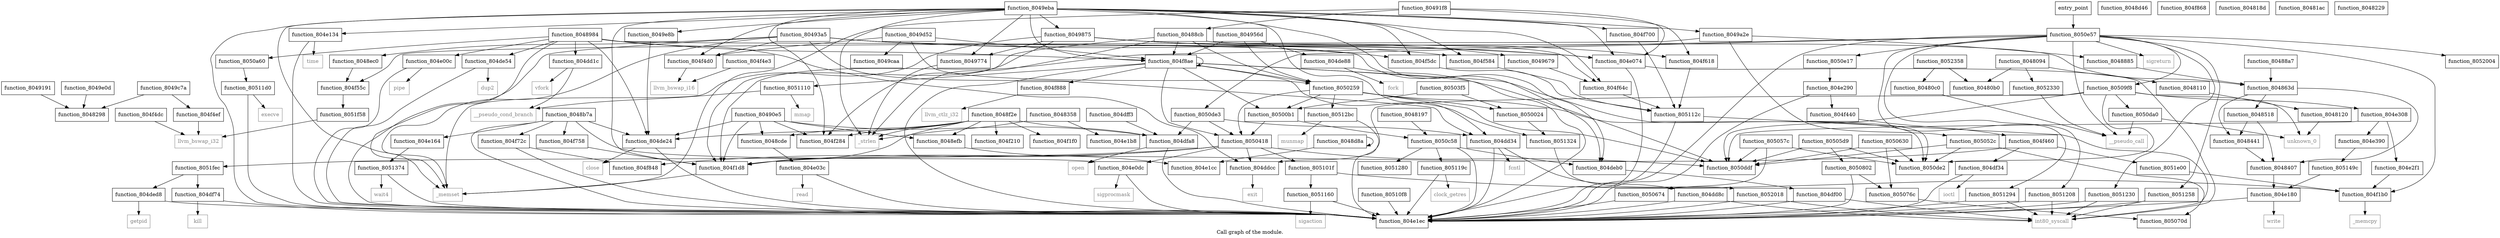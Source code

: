 digraph "Call graph of the module." {
  label="Call graph of the module.";
  node [shape=record];

  Node_function_8048298 [label="{function_8048298}"];
  Node_function_8048358 [label="{function_8048358}"];
  Node_function_8048407 [label="{function_8048407}"];
  Node_function_8048441 [label="{function_8048441}"];
  Node_function_804956d [label="{function_804956d}"];
  Node_function_8048518 [label="{function_8048518}"];
  Node_function_80488a7 [label="{function_80488a7}"];
  Node_function_80488cb [label="{function_80488cb}"];
  Node_function_804863d [label="{function_804863d}"];
  Node_function_8048984 [label="{function_8048984}"];
  Node_function_8048885 [label="{function_8048885}"];
  Node_function_8048b7a [label="{function_8048b7a}"];
  Node_function_8048cde [label="{function_8048cde}"];
  Node_function_8048d46 [label="{function_8048d46}"];
  Node_function_8048d8a [label="{function_8048d8a}"];
  Node_function_8048ec0 [label="{function_8048ec0}"];
  Node_function_8048efb [label="{function_8048efb}"];
  Node_function_8048f2e [label="{function_8048f2e}"];
  Node_function_80490e5 [label="{function_80490e5}"];
  Node_function_8049191 [label="{function_8049191}"];
  Node_function_80491f8 [label="{function_80491f8}"];
  Node_function_80493a5 [label="{function_80493a5}"];
  Node_function_804e1b8 [label="{function_804e1b8}"];
  Node_function_8049679 [label="{function_8049679}"];
  Node_function_8049774 [label="{function_8049774}"];
  Node_function_8049875 [label="{function_8049875}"];
  Node_function_8049a2e [label="{function_8049a2e}"];
  Node_function_8049c7a [label="{function_8049c7a}"];
  Node_function_8049caa [label="{function_8049caa}"];
  Node_function_8049d52 [label="{function_8049d52}"];
  Node_function_8049e0d [label="{function_8049e0d}"];
  Node_function_8049e8b [label="{function_8049e8b}"];
  Node_function_8049eba [label="{function_8049eba}"];
  Node_function_804dd1c [label="{function_804dd1c}"];
  Node_function_804dd34 [label="{function_804dd34}"];
  Node_function_804dd8c [label="{function_804dd8c}"];
  Node_function_804ddcc [label="{function_804ddcc}"];
  Node_function_804de24 [label="{function_804de24}"];
  Node_function_804de54 [label="{function_804de54}"];
  Node_function_804de88 [label="{function_804de88}"];
  Node_function_804deb0 [label="{function_804deb0}"];
  Node_function_804ded8 [label="{function_804ded8}"];
  Node_function_804df00 [label="{function_804df00}"];
  Node_function_804df34 [label="{function_804df34}"];
  Node_function_804df74 [label="{function_804df74}"];
  Node_function_804dfa8 [label="{function_804dfa8}"];
  Node_function_804dff3 [label="{function_804dff3}"];
  Node_function_804e00c [label="{function_804e00c}"];
  Node_function_804e03c [label="{function_804e03c}"];
  Node_function_804e074 [label="{function_804e074}"];
  Node_function_804e0dc [label="{function_804e0dc}"];
  Node_function_804e134 [label="{function_804e134}"];
  Node_function_804e164 [label="{function_804e164}"];
  Node_function_804e180 [label="{function_804e180}"];
  Node_function_80512bc [label="{function_80512bc}"];
  Node_function_804e1cc [label="{function_804e1cc}"];
  Node_function_804e1ec [label="{function_804e1ec}"];
  Node_function_804e290 [label="{function_804e290}"];
  Node_function_804e2f1 [label="{function_804e2f1}"];
  Node_function_804e308 [label="{function_804e308}"];
  Node_function_804e390 [label="{function_804e390}"];
  Node_function_804f1b0 [label="{function_804f1b0}"];
  Node_function_804f1d8 [label="{function_804f1d8}"];
  Node_function_804f1f0 [label="{function_804f1f0}"];
  Node_function_804f210 [label="{function_804f210}"];
  Node_function_804f284 [label="{function_804f284}"];
  Node_function_804f440 [label="{function_804f440}"];
  Node_function_804f460 [label="{function_804f460}"];
  Node_function_804f4d0 [label="{function_804f4d0}"];
  Node_function_804f4dc [label="{function_804f4dc}"];
  Node_function_804f4e3 [label="{function_804f4e3}"];
  Node_function_804f4ef [label="{function_804f4ef}"];
  Node_function_804f55c [label="{function_804f55c}"];
  Node_function_804f584 [label="{function_804f584}"];
  Node_function_804f5dc [label="{function_804f5dc}"];
  Node_function_804f618 [label="{function_804f618}"];
  Node_function_804f64c [label="{function_804f64c}"];
  Node_function_804f700 [label="{function_804f700}"];
  Node_function_804f72c [label="{function_804f72c}"];
  Node_function_804f758 [label="{function_804f758}"];
  Node_function_804f848 [label="{function_804f848}"];
  Node_function_804f868 [label="{function_804f868}"];
  Node_function_804f888 [label="{function_804f888}"];
  Node_function_804f8ae [label="{function_804f8ae}"];
  Node_function_8050024 [label="{function_8050024}"];
  Node_function_80500b1 [label="{function_80500b1}"];
  Node_function_8050259 [label="{function_8050259}"];
  Node_function_80503f5 [label="{function_80503f5}"];
  Node_function_8050418 [label="{function_8050418}"];
  Node_function_805052c [label="{function_805052c}"];
  Node_function_805057c [label="{function_805057c}"];
  Node_function_80505d9 [label="{function_80505d9}"];
  Node_function_8050630 [label="{function_8050630}"];
  Node_function_8050674 [label="{function_8050674}"];
  Node_function_805070d [label="{function_805070d}"];
  Node_function_805076c [label="{function_805076c}"];
  Node_function_8050802 [label="{function_8050802}"];
  Node_function_80509f8 [label="{function_80509f8}"];
  Node_function_8050a60 [label="{function_8050a60}"];
  Node_function_8050c58 [label="{function_8050c58}"];
  Node_function_8050da0 [label="{function_8050da0}"];
  Node_function_8050ddf [label="{function_8050ddf}"];
  Node_function_8050de2 [label="{function_8050de2}"];
  Node_function_8050de3 [label="{function_8050de3}"];
  Node_function_8050e17 [label="{function_8050e17}"];
  Node_function_8050e57 [label="{function_8050e57}"];
  Node_function_805101f [label="{function_805101f}"];
  Node_function_80510f8 [label="{function_80510f8}"];
  Node_function_8051110 [label="{function_8051110}"];
  Node_function_805112c [label="{function_805112c}"];
  Node_function_8051160 [label="{function_8051160}"];
  Node_function_805119c [label="{function_805119c}"];
  Node_function_80511d0 [label="{function_80511d0}"];
  Node_function_8051208 [label="{function_8051208}"];
  Node_function_8051230 [label="{function_8051230}"];
  Node_function_8051258 [label="{function_8051258}"];
  Node_function_8051280 [label="{function_8051280}"];
  Node_function_8051294 [label="{function_8051294}"];
  Node_function_8051324 [label="{function_8051324}"];
  Node_function_8051374 [label="{function_8051374}"];
  Node_function_805149c [label="{function_805149c}"];
  Node_function_8051e00 [label="{function_8051e00}"];
  Node_function_8051f58 [label="{function_8051f58}"];
  Node_function_8051fec [label="{function_8051fec}"];
  Node_function_8052004 [label="{function_8052004}"];
  Node_function_8052018 [label="{function_8052018}"];
  Node_function_8052330 [label="{function_8052330}"];
  Node_function_8052358 [label="{function_8052358}"];
  Node_llvm_ctlz_i32 [color="gray50", fontcolor="gray50", label="{llvm_ctlz_i32}"];
  Node_llvm_bswap_i32 [color="gray50", fontcolor="gray50", label="{llvm_bswap_i32}"];
  Node__strlen [color="gray50", fontcolor="gray50", label="{_strlen}"];
  Node__memset [color="gray50", fontcolor="gray50", label="{_memset}"];
  Node__memcpy [color="gray50", fontcolor="gray50", label="{_memcpy}"];
  Node_llvm_bswap_i16 [color="gray50", fontcolor="gray50", label="{llvm_bswap_i16}"];
  Node_unknown_0 [color="gray50", fontcolor="gray50", label="{unknown_0}"];
  Node_vfork [color="gray50", fontcolor="gray50", label="{vfork}"];
  Node_fcntl [color="gray50", fontcolor="gray50", label="{fcntl}"];
  Node_int80_syscall [color="gray50", fontcolor="gray50", label="{int80_syscall}"];
  Node_exit [color="gray50", fontcolor="gray50", label="{exit}"];
  Node_close [color="gray50", fontcolor="gray50", label="{close}"];
  Node_dup2 [color="gray50", fontcolor="gray50", label="{dup2}"];
  Node_fork [color="gray50", fontcolor="gray50", label="{fork}"];
  Node_getpid [color="gray50", fontcolor="gray50", label="{getpid}"];
  Node_ioctl [color="gray50", fontcolor="gray50", label="{ioctl}"];
  Node_kill [color="gray50", fontcolor="gray50", label="{kill}"];
  Node_open [color="gray50", fontcolor="gray50", label="{open}"];
  Node_pipe [color="gray50", fontcolor="gray50", label="{pipe}"];
  Node_read [color="gray50", fontcolor="gray50", label="{read}"];
  Node_sigprocmask [color="gray50", fontcolor="gray50", label="{sigprocmask}"];
  Node_time [color="gray50", fontcolor="gray50", label="{time}"];
  Node_write [color="gray50", fontcolor="gray50", label="{write}"];
  Node_sigreturn [color="gray50", fontcolor="gray50", label="{sigreturn}"];
  Node_mmap [color="gray50", fontcolor="gray50", label="{mmap}"];
  Node_sigaction [color="gray50", fontcolor="gray50", label="{sigaction}"];
  Node_clock_getres [color="gray50", fontcolor="gray50", label="{clock_getres}"];
  Node_execve [color="gray50", fontcolor="gray50", label="{execve}"];
  Node_munmap [color="gray50", fontcolor="gray50", label="{munmap}"];
  Node_wait4 [color="gray50", fontcolor="gray50", label="{wait4}"];
  Node___pseudo_call [color="gray50", fontcolor="gray50", label="{__pseudo_call}"];
  Node___pseudo_cond_branch [color="gray50", fontcolor="gray50", label="{__pseudo_cond_branch}"];
  Node_function_8048094 [label="{function_8048094}"];
  Node_function_80480b0 [label="{function_80480b0}"];
  Node_function_80480c0 [label="{function_80480c0}"];
  Node_function_8048110 [label="{function_8048110}"];
  Node_function_8048120 [label="{function_8048120}"];
  Node_entry_point [label="{entry_point}"];
  Node_function_804818d [label="{function_804818d}"];
  Node_function_8048197 [label="{function_8048197}"];
  Node_function_80481ac [label="{function_80481ac}"];
  Node_function_8048229 [label="{function_8048229}"];
  Node_function_8048358 -> Node_function_804e1b8;
  Node_function_8048358 -> Node__strlen;
  Node_function_8048407 -> Node_function_804e180;
  Node_function_8048441 -> Node_function_8048407;
  Node_function_804956d -> Node_function_804de88;
  Node_function_804956d -> Node_function_804f8ae;
  Node_function_804956d -> Node_function_8050259;
  Node_function_8048518 -> Node_function_8048407;
  Node_function_8048518 -> Node_function_8048441;
  Node_function_80488a7 -> Node_function_804863d;
  Node_function_80488cb -> Node_function_804863d;
  Node_function_80488cb -> Node_function_804f1d8;
  Node_function_80488cb -> Node_function_804f64c;
  Node_function_80488cb -> Node_function_804f8ae;
  Node_function_80488cb -> Node_function_8050259;
  Node_function_80488cb -> Node__strlen;
  Node_function_804863d -> Node_function_8048407;
  Node_function_804863d -> Node_function_8048441;
  Node_function_804863d -> Node_function_8048518;
  Node_function_8048984 -> Node_function_804dd1c;
  Node_function_8048984 -> Node_function_804ddcc;
  Node_function_8048984 -> Node_function_804de24;
  Node_function_8048984 -> Node_function_804de54;
  Node_function_8048984 -> Node_function_804deb0;
  Node_function_8048984 -> Node_function_804e00c;
  Node_function_8048984 -> Node_function_804f8ae;
  Node_function_8048984 -> Node_function_8050a60;
  Node_function_8048984 -> Node__memset;
  Node_function_8048885 -> Node_function_804863d;
  Node_function_8048b7a -> Node_function_804de24;
  Node_function_8048b7a -> Node_function_804e0dc;
  Node_function_8048b7a -> Node_function_804e164;
  Node_function_8048b7a -> Node_function_804e1ec;
  Node_function_8048b7a -> Node_function_804f72c;
  Node_function_8048b7a -> Node_function_804f758;
  Node_function_8048cde -> Node_function_804e03c;
  Node_function_8048d8a -> Node_function_8048d8a;
  Node_function_8048d8a -> Node_function_804e1cc;
  Node_function_8048ec0 -> Node_function_804f55c;
  Node_function_8048efb -> Node_function_804e1cc;
  Node_function_8048f2e -> Node_function_8048cde;
  Node_function_8048f2e -> Node_function_8048efb;
  Node_function_8048f2e -> Node_function_804de24;
  Node_function_8048f2e -> Node_function_804dfa8;
  Node_function_8048f2e -> Node_function_804f1d8;
  Node_function_8048f2e -> Node_function_804f1f0;
  Node_function_8048f2e -> Node_function_804f210;
  Node_function_8048f2e -> Node_function_804f284;
  Node_function_8048f2e -> Node__strlen;
  Node_function_80490e5 -> Node_function_8048cde;
  Node_function_80490e5 -> Node_function_8048efb;
  Node_function_80490e5 -> Node_function_804de24;
  Node_function_80490e5 -> Node_function_804dfa8;
  Node_function_80490e5 -> Node_function_804f1d8;
  Node_function_80490e5 -> Node_function_804f284;
  Node_function_8049191 -> Node_function_8048298;
  Node_function_80491f8 -> Node_function_80488cb;
  Node_function_80491f8 -> Node_function_804e074;
  Node_function_80491f8 -> Node_function_804f618;
  Node_function_80491f8 -> Node__memset;
  Node_function_80493a5 -> Node_function_8048ec0;
  Node_function_80493a5 -> Node_function_804dd34;
  Node_function_80493a5 -> Node_function_804e074;
  Node_function_80493a5 -> Node_function_804e1ec;
  Node_function_80493a5 -> Node_function_804f4d0;
  Node_function_80493a5 -> Node_function_804f584;
  Node_function_80493a5 -> Node_function_804f5dc;
  Node_function_80493a5 -> Node__memset;
  Node_function_8049679 -> Node_function_804f64c;
  Node_function_8049774 -> Node__strlen;
  Node_function_8049875 -> Node_function_8049679;
  Node_function_8049875 -> Node_function_8049774;
  Node_function_8049875 -> Node_function_804e074;
  Node_function_8049875 -> Node_function_804f284;
  Node_function_8049875 -> Node_function_804f618;
  Node_function_8049875 -> Node__memset;
  Node_function_8049a2e -> Node_function_8048885;
  Node_function_8049a2e -> Node_function_804f55c;
  Node_function_8049a2e -> Node_function_805052c;
  Node_function_8049c7a -> Node_function_8048298;
  Node_function_8049c7a -> Node_function_804f4ef;
  Node_function_8049d52 -> Node_function_8049caa;
  Node_function_8049d52 -> Node_function_804f4d0;
  Node_function_8049d52 -> Node_function_804f8ae;
  Node_function_8049d52 -> Node_function_8050259;
  Node_function_8049e0d -> Node_function_8048298;
  Node_function_8049e8b -> Node_function_804de24;
  Node_function_8049eba -> Node_function_8049774;
  Node_function_8049eba -> Node_function_8049875;
  Node_function_8049eba -> Node_function_8049a2e;
  Node_function_8049eba -> Node_function_8049e8b;
  Node_function_8049eba -> Node_function_804dd34;
  Node_function_8049eba -> Node_function_804deb0;
  Node_function_8049eba -> Node_function_804e074;
  Node_function_8049eba -> Node_function_804e134;
  Node_function_8049eba -> Node_function_804e1ec;
  Node_function_8049eba -> Node_function_804f1d8;
  Node_function_8049eba -> Node_function_804f284;
  Node_function_8049eba -> Node_function_804f4d0;
  Node_function_8049eba -> Node_function_804f584;
  Node_function_8049eba -> Node_function_804f5dc;
  Node_function_8049eba -> Node_function_804f64c;
  Node_function_8049eba -> Node_function_804f700;
  Node_function_8049eba -> Node_function_804f8ae;
  Node_function_8049eba -> Node__strlen;
  Node_function_8049eba -> Node__memset;
  Node_function_804dd1c -> Node_vfork;
  Node_function_804dd1c -> Node___pseudo_cond_branch;
  Node_function_804dd34 -> Node_function_804dd8c;
  Node_function_804dd34 -> Node_function_804e1ec;
  Node_function_804dd34 -> Node_fcntl;
  Node_function_804dd8c -> Node_function_804e1ec;
  Node_function_804dd8c -> Node_int80_syscall;
  Node_function_804ddcc -> Node_exit;
  Node_function_804de24 -> Node_function_804e1ec;
  Node_function_804de24 -> Node_close;
  Node_function_804de54 -> Node_function_804e1ec;
  Node_function_804de54 -> Node_dup2;
  Node_function_804de88 -> Node_function_804e1ec;
  Node_function_804de88 -> Node_fork;
  Node_function_804deb0 -> Node_function_804df00;
  Node_function_804ded8 -> Node_function_804e1ec;
  Node_function_804ded8 -> Node_getpid;
  Node_function_804df00 -> Node_function_804e1ec;
  Node_function_804df00 -> Node_int80_syscall;
  Node_function_804df34 -> Node_function_804e1ec;
  Node_function_804df34 -> Node_ioctl;
  Node_function_804df74 -> Node_function_804e1ec;
  Node_function_804df74 -> Node_kill;
  Node_function_804dfa8 -> Node_function_804e1ec;
  Node_function_804dfa8 -> Node_open;
  Node_function_804dff3 -> Node_function_804dfa8;
  Node_function_804e00c -> Node_function_804e1ec;
  Node_function_804e00c -> Node_pipe;
  Node_function_804e03c -> Node_function_804e1ec;
  Node_function_804e03c -> Node_read;
  Node_function_804e074 -> Node_function_804e1ec;
  Node_function_804e074 -> Node_int80_syscall;
  Node_function_804e0dc -> Node_function_804e1ec;
  Node_function_804e0dc -> Node_sigprocmask;
  Node_function_804e134 -> Node_function_804e1ec;
  Node_function_804e134 -> Node_time;
  Node_function_804e164 -> Node_function_8051374;
  Node_function_804e180 -> Node_function_804e1ec;
  Node_function_804e180 -> Node_write;
  Node_function_80512bc -> Node_function_804e1ec;
  Node_function_80512bc -> Node_munmap;
  Node_function_804e290 -> Node_function_804e1ec;
  Node_function_804e290 -> Node_function_804f440;
  Node_function_804e2f1 -> Node_function_804f1b0;
  Node_function_804e308 -> Node_function_804e2f1;
  Node_function_804e308 -> Node_function_804e390;
  Node_function_804e308 -> Node_function_8050ddf;
  Node_function_804e390 -> Node_function_805149c;
  Node_function_804f1b0 -> Node__memcpy;
  Node_function_804f1d8 -> Node__memset;
  Node_function_804f440 -> Node_function_804f460;
  Node_function_804f460 -> Node_function_804df34;
  Node_function_804f460 -> Node_function_804f1d8;
  Node_function_804f460 -> Node_function_8051e00;
  Node_function_804f4d0 -> Node_llvm_bswap_i16;
  Node_function_804f4dc -> Node_llvm_bswap_i32;
  Node_function_804f4e3 -> Node_llvm_bswap_i16;
  Node_function_804f4ef -> Node_llvm_bswap_i32;
  Node_function_804f55c -> Node_function_8051f58;
  Node_function_804f584 -> Node_function_805112c;
  Node_function_804f5dc -> Node_function_805112c;
  Node_function_804f618 -> Node_function_805112c;
  Node_function_804f64c -> Node_function_805112c;
  Node_function_804f700 -> Node_function_805112c;
  Node_function_804f72c -> Node_function_804e1ec;
  Node_function_804f72c -> Node_function_804f848;
  Node_function_804f758 -> Node_function_804f1d8;
  Node_function_804f888 -> Node_llvm_ctlz_i32;
  Node_function_804f8ae -> Node_function_804e1ec;
  Node_function_804f8ae -> Node_function_804f888;
  Node_function_804f8ae -> Node_function_804f8ae;
  Node_function_804f8ae -> Node_function_80500b1;
  Node_function_804f8ae -> Node_function_8050259;
  Node_function_804f8ae -> Node_function_8050418;
  Node_function_804f8ae -> Node_function_8050ddf;
  Node_function_804f8ae -> Node_function_8050de2;
  Node_function_804f8ae -> Node_function_8051110;
  Node_function_804f8ae -> Node_function_8051324;
  Node_function_8050024 -> Node_function_8051324;
  Node_function_80500b1 -> Node_function_8050418;
  Node_function_80500b1 -> Node_function_8050c58;
  Node_function_8050259 -> Node_function_80512bc;
  Node_function_8050259 -> Node_function_8050024;
  Node_function_8050259 -> Node_function_80500b1;
  Node_function_8050259 -> Node_function_8050418;
  Node_function_8050259 -> Node_function_8050ddf;
  Node_function_8050259 -> Node_function_8050de2;
  Node_function_80503f5 -> Node_function_8050024;
  Node_function_80503f5 -> Node_function_80500b1;
  Node_function_8050418 -> Node_function_804ddcc;
  Node_function_8050418 -> Node_function_804e0dc;
  Node_function_8050418 -> Node_function_804f1d8;
  Node_function_8050418 -> Node_function_804f848;
  Node_function_8050418 -> Node_function_8050ddf;
  Node_function_8050418 -> Node_function_805101f;
  Node_function_8050418 -> Node_function_8051fec;
  Node_function_805052c -> Node_function_805070d;
  Node_function_805052c -> Node_function_8050ddf;
  Node_function_805052c -> Node_function_8050de2;
  Node_function_805057c -> Node_function_8050674;
  Node_function_805057c -> Node_function_8050ddf;
  Node_function_805057c -> Node_function_8050de2;
  Node_function_80505d9 -> Node_function_8050802;
  Node_function_80505d9 -> Node_function_8050ddf;
  Node_function_80505d9 -> Node_function_8050de2;
  Node_function_8050630 -> Node_function_805076c;
  Node_function_8050630 -> Node_function_8050ddf;
  Node_function_8050630 -> Node_function_8050de2;
  Node_function_8050674 -> Node_function_804e1ec;
  Node_function_805076c -> Node_function_805070d;
  Node_function_8050802 -> Node_function_804e1ec;
  Node_function_8050802 -> Node_function_805076c;
  Node_function_80509f8 -> Node_function_804ddcc;
  Node_function_80509f8 -> Node_function_804e308;
  Node_function_80509f8 -> Node_function_8050da0;
  Node_function_80509f8 -> Node_function_8050ddf;
  Node_function_80509f8 -> Node_function_8050de2;
  Node_function_80509f8 -> Node_unknown_0;
  Node_function_8050a60 -> Node_function_80511d0;
  Node_function_8050c58 -> Node_function_804deb0;
  Node_function_8050c58 -> Node_function_804e1ec;
  Node_function_8050c58 -> Node_function_805119c;
  Node_function_8050c58 -> Node_function_8051280;
  Node_function_8050da0 -> Node_unknown_0;
  Node_function_8050da0 -> Node___pseudo_call;
  Node_function_8050de3 -> Node_function_804dd34;
  Node_function_8050de3 -> Node_function_804dfa8;
  Node_function_8050de3 -> Node_function_8050418;
  Node_function_8050e17 -> Node_function_804e290;
  Node_function_8050e57 -> Node_function_804e1ec;
  Node_function_8050e57 -> Node_function_804f1b0;
  Node_function_8050e57 -> Node_function_804f1d8;
  Node_function_8050e57 -> Node_function_80509f8;
  Node_function_8050e57 -> Node_function_8050de3;
  Node_function_8050e57 -> Node_function_8050e17;
  Node_function_8050e57 -> Node_function_8051208;
  Node_function_8050e57 -> Node_function_8051230;
  Node_function_8050e57 -> Node_function_8051258;
  Node_function_8050e57 -> Node_function_8051294;
  Node_function_8050e57 -> Node_function_8052004;
  Node_function_8050e57 -> Node_sigreturn;
  Node_function_8050e57 -> Node___pseudo_call;
  Node_function_805101f -> Node_function_804f1b0;
  Node_function_805101f -> Node_function_8051160;
  Node_function_80510f8 -> Node_function_804e1ec;
  Node_function_8051110 -> Node_mmap;
  Node_function_8051110 -> Node___pseudo_cond_branch;
  Node_function_805112c -> Node_function_804e1ec;
  Node_function_805112c -> Node_int80_syscall;
  Node_function_8051160 -> Node_function_804e1ec;
  Node_function_8051160 -> Node_sigaction;
  Node_function_805119c -> Node_function_804e1ec;
  Node_function_805119c -> Node_clock_getres;
  Node_function_80511d0 -> Node_function_804e1ec;
  Node_function_80511d0 -> Node_execve;
  Node_function_8051208 -> Node_function_804e1ec;
  Node_function_8051208 -> Node_int80_syscall;
  Node_function_8051230 -> Node_function_804e1ec;
  Node_function_8051230 -> Node_int80_syscall;
  Node_function_8051258 -> Node_function_804e1ec;
  Node_function_8051258 -> Node_int80_syscall;
  Node_function_8051294 -> Node_function_804e1ec;
  Node_function_8051294 -> Node_int80_syscall;
  Node_function_8051324 -> Node_function_8052018;
  Node_function_8051374 -> Node_function_804e1ec;
  Node_function_8051374 -> Node_wait4;
  Node_function_805149c -> Node_function_804e180;
  Node_function_8051e00 -> Node_function_804f1b0;
  Node_function_8051f58 -> Node_llvm_bswap_i32;
  Node_function_8051fec -> Node_function_804ded8;
  Node_function_8051fec -> Node_function_804df74;
  Node_function_8052018 -> Node_function_804e1ec;
  Node_function_8052018 -> Node_int80_syscall;
  Node_function_8052330 -> Node___pseudo_call;
  Node_function_8052358 -> Node_function_80480b0;
  Node_function_8052358 -> Node_function_80480c0;
  Node_function_8048094 -> Node_function_8052330;
  Node_function_8048094 -> Node_function_80480b0;
  Node_function_8048094 -> Node_function_8048110;
  Node_function_80480c0 -> Node___pseudo_call;
  Node_function_8048110 -> Node_function_8048120;
  Node_function_8048120 -> Node_unknown_0;
  Node_entry_point -> Node_function_8050e57;
  Node_function_8048197 -> Node_function_8050c58;
}
